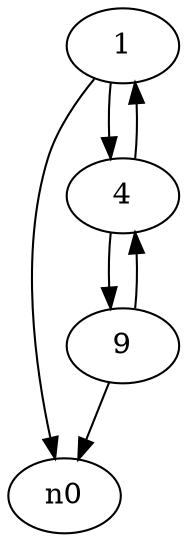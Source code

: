 digraph G {
    n1 [label="1"];
    n1 -> n0;
    n1 -> n2;
    n2 [label="4"];
    n2 -> n1;
    n2 -> n3;
    n3 [label="9"];
    n3 -> n2;
    n3 -> n0;
}
